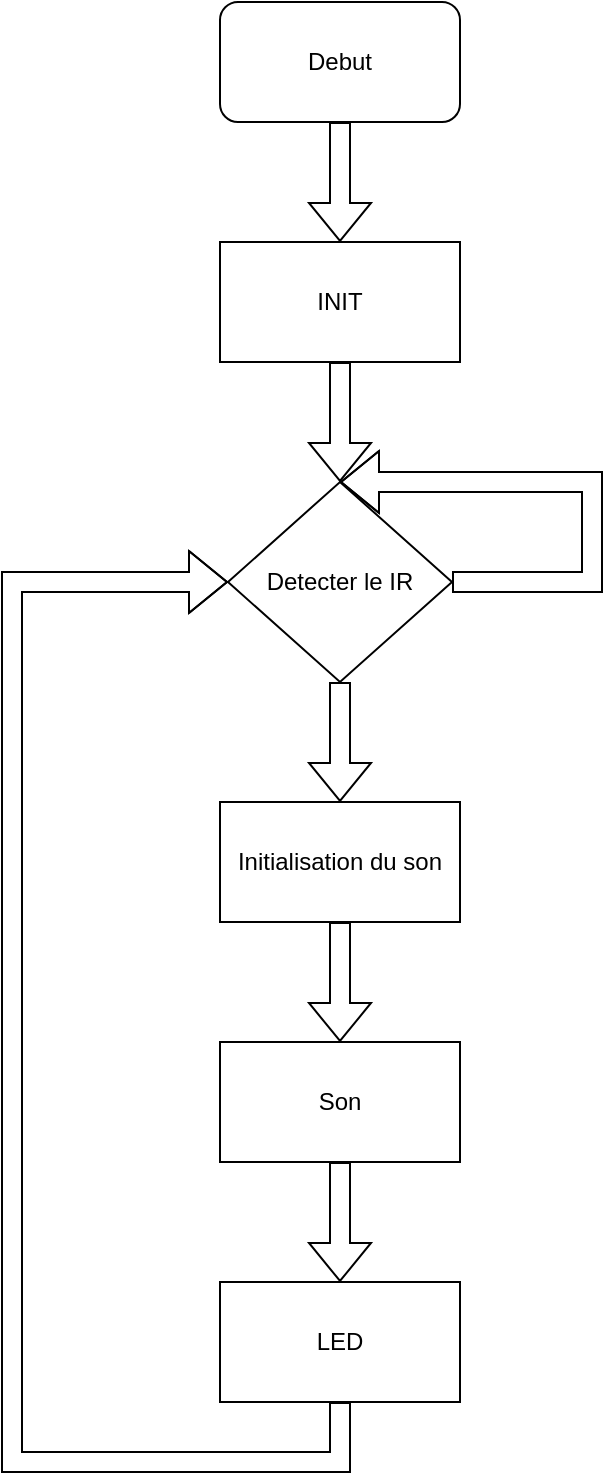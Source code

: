 <mxfile version="26.1.1">
  <diagram name="Страница — 1" id="wUZV1xPCoNXmZfmA3tGr">
    <mxGraphModel dx="1909" dy="949" grid="1" gridSize="10" guides="1" tooltips="1" connect="1" arrows="1" fold="1" page="1" pageScale="1" pageWidth="827" pageHeight="1169" math="0" shadow="0">
      <root>
        <mxCell id="0" />
        <mxCell id="1" parent="0" />
        <mxCell id="Z9bEuUCowt81feJF0WYJ-1" value="Debut" style="rounded=1;whiteSpace=wrap;html=1;" vertex="1" parent="1">
          <mxGeometry x="354" y="40" width="120" height="60" as="geometry" />
        </mxCell>
        <mxCell id="Z9bEuUCowt81feJF0WYJ-2" value="" style="shape=flexArrow;endArrow=classic;html=1;rounded=0;exitX=0.5;exitY=1;exitDx=0;exitDy=0;entryX=0.5;entryY=0;entryDx=0;entryDy=0;" edge="1" parent="1" source="Z9bEuUCowt81feJF0WYJ-1" target="Z9bEuUCowt81feJF0WYJ-3">
          <mxGeometry width="50" height="50" relative="1" as="geometry">
            <mxPoint x="390" y="300" as="sourcePoint" />
            <mxPoint x="414" y="170" as="targetPoint" />
          </mxGeometry>
        </mxCell>
        <mxCell id="Z9bEuUCowt81feJF0WYJ-3" value="INIT" style="rounded=0;whiteSpace=wrap;html=1;" vertex="1" parent="1">
          <mxGeometry x="354" y="160" width="120" height="60" as="geometry" />
        </mxCell>
        <mxCell id="Z9bEuUCowt81feJF0WYJ-5" value="Detecter le IR" style="rhombus;whiteSpace=wrap;html=1;" vertex="1" parent="1">
          <mxGeometry x="358" y="280" width="112" height="100" as="geometry" />
        </mxCell>
        <mxCell id="Z9bEuUCowt81feJF0WYJ-6" value="" style="shape=flexArrow;endArrow=classic;html=1;rounded=0;exitX=0.5;exitY=1;exitDx=0;exitDy=0;entryX=0.5;entryY=0;entryDx=0;entryDy=0;" edge="1" parent="1" source="Z9bEuUCowt81feJF0WYJ-3" target="Z9bEuUCowt81feJF0WYJ-5">
          <mxGeometry width="50" height="50" relative="1" as="geometry">
            <mxPoint x="390" y="300" as="sourcePoint" />
            <mxPoint x="440" y="250" as="targetPoint" />
          </mxGeometry>
        </mxCell>
        <mxCell id="Z9bEuUCowt81feJF0WYJ-7" value="" style="shape=flexArrow;endArrow=classic;html=1;rounded=0;exitX=1;exitY=0.5;exitDx=0;exitDy=0;entryX=0.5;entryY=0;entryDx=0;entryDy=0;" edge="1" parent="1" source="Z9bEuUCowt81feJF0WYJ-5" target="Z9bEuUCowt81feJF0WYJ-5">
          <mxGeometry width="50" height="50" relative="1" as="geometry">
            <mxPoint x="482" y="360" as="sourcePoint" />
            <mxPoint x="532" y="310" as="targetPoint" />
            <Array as="points">
              <mxPoint x="540" y="330" />
              <mxPoint x="540" y="280" />
            </Array>
          </mxGeometry>
        </mxCell>
        <mxCell id="Z9bEuUCowt81feJF0WYJ-8" value="Initialisation du son" style="rounded=0;whiteSpace=wrap;html=1;" vertex="1" parent="1">
          <mxGeometry x="354" y="440" width="120" height="60" as="geometry" />
        </mxCell>
        <mxCell id="Z9bEuUCowt81feJF0WYJ-9" value="" style="shape=flexArrow;endArrow=classic;html=1;rounded=0;exitX=0.5;exitY=1;exitDx=0;exitDy=0;entryX=0.5;entryY=0;entryDx=0;entryDy=0;" edge="1" parent="1" source="Z9bEuUCowt81feJF0WYJ-5" target="Z9bEuUCowt81feJF0WYJ-8">
          <mxGeometry width="50" height="50" relative="1" as="geometry">
            <mxPoint x="390" y="300" as="sourcePoint" />
            <mxPoint x="440" y="250" as="targetPoint" />
          </mxGeometry>
        </mxCell>
        <mxCell id="Z9bEuUCowt81feJF0WYJ-10" value="Son" style="rounded=0;whiteSpace=wrap;html=1;" vertex="1" parent="1">
          <mxGeometry x="354" y="560" width="120" height="60" as="geometry" />
        </mxCell>
        <mxCell id="Z9bEuUCowt81feJF0WYJ-11" value="LED" style="rounded=0;whiteSpace=wrap;html=1;" vertex="1" parent="1">
          <mxGeometry x="354" y="680" width="120" height="60" as="geometry" />
        </mxCell>
        <mxCell id="Z9bEuUCowt81feJF0WYJ-12" value="" style="shape=flexArrow;endArrow=classic;html=1;rounded=0;exitX=0.5;exitY=1;exitDx=0;exitDy=0;entryX=0.5;entryY=0;entryDx=0;entryDy=0;" edge="1" parent="1" source="Z9bEuUCowt81feJF0WYJ-8" target="Z9bEuUCowt81feJF0WYJ-10">
          <mxGeometry width="50" height="50" relative="1" as="geometry">
            <mxPoint x="400" y="560" as="sourcePoint" />
            <mxPoint x="450" y="510" as="targetPoint" />
          </mxGeometry>
        </mxCell>
        <mxCell id="Z9bEuUCowt81feJF0WYJ-13" value="" style="shape=flexArrow;endArrow=classic;html=1;rounded=0;exitX=0.5;exitY=1;exitDx=0;exitDy=0;entryX=0.5;entryY=0;entryDx=0;entryDy=0;" edge="1" parent="1" source="Z9bEuUCowt81feJF0WYJ-10" target="Z9bEuUCowt81feJF0WYJ-11">
          <mxGeometry width="50" height="50" relative="1" as="geometry">
            <mxPoint x="400" y="560" as="sourcePoint" />
            <mxPoint x="450" y="510" as="targetPoint" />
          </mxGeometry>
        </mxCell>
        <mxCell id="Z9bEuUCowt81feJF0WYJ-14" value="" style="shape=flexArrow;endArrow=classic;html=1;rounded=0;entryX=0;entryY=0.5;entryDx=0;entryDy=0;exitX=0.5;exitY=1;exitDx=0;exitDy=0;" edge="1" parent="1" source="Z9bEuUCowt81feJF0WYJ-11" target="Z9bEuUCowt81feJF0WYJ-5">
          <mxGeometry width="50" height="50" relative="1" as="geometry">
            <mxPoint x="400" y="540" as="sourcePoint" />
            <mxPoint x="450" y="490" as="targetPoint" />
            <Array as="points">
              <mxPoint x="414" y="770" />
              <mxPoint x="330" y="770" />
              <mxPoint x="250" y="770" />
              <mxPoint x="250" y="740" />
              <mxPoint x="250" y="330" />
            </Array>
          </mxGeometry>
        </mxCell>
      </root>
    </mxGraphModel>
  </diagram>
</mxfile>

